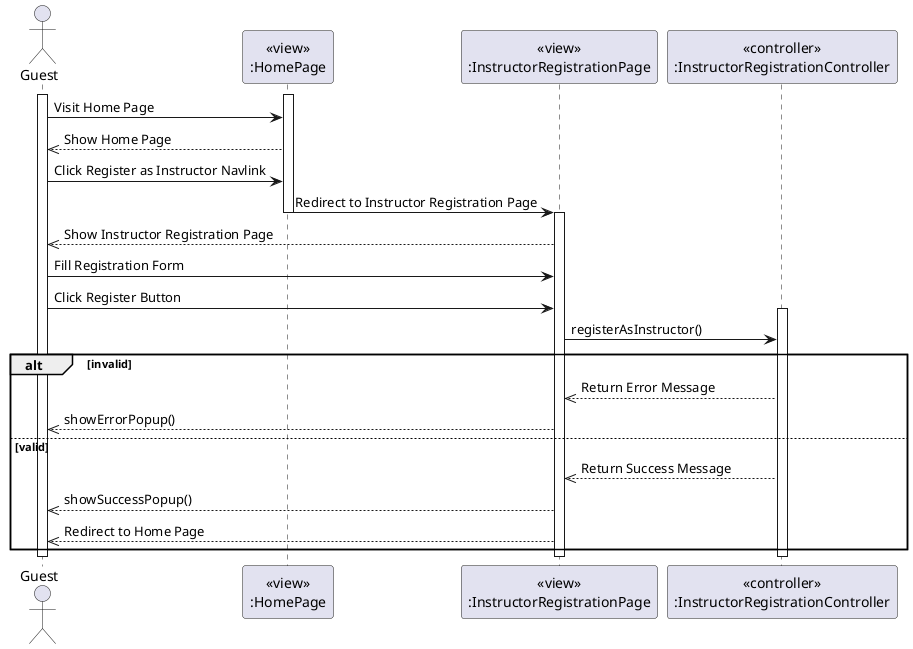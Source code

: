@startuml Register as Instructor
actor Guest
participant HomePageView [
  <<view>>
  :HomePage
]

participant InstructorRegistrationPageView [
  <<view>>
  :InstructorRegistrationPage
]

activate Guest
activate HomePageView
Guest -> HomePageView: Visit Home Page
HomePageView -->> Guest: Show Home Page
Guest -> HomePageView: Click Register as Instructor Navlink
HomePageView -> InstructorRegistrationPageView: Redirect to Instructor Registration Page

deactivate HomePageView
activate InstructorRegistrationPageView
InstructorRegistrationPageView -->> Guest: Show Instructor Registration Page
Guest -> InstructorRegistrationPageView: Fill Registration Form
Guest -> InstructorRegistrationPageView: Click Register Button

participant InstructorRegistrationController [
  <<controller>>
  :InstructorRegistrationController
]

activate InstructorRegistrationController
InstructorRegistrationPageView -> InstructorRegistrationController: registerAsInstructor()
alt invalid
InstructorRegistrationController -->> InstructorRegistrationPageView: Return Error Message
InstructorRegistrationPageView -->> Guest: showErrorPopup()
else valid
InstructorRegistrationController -->> InstructorRegistrationPageView: Return Success Message
InstructorRegistrationPageView -->> Guest: showSuccessPopup()
InstructorRegistrationPageView -->> Guest: Redirect to Home Page
end

deactivate Guest
deactivate InstructorRegistrationPageView
deactivate InstructorRegistrationController
@enduml
